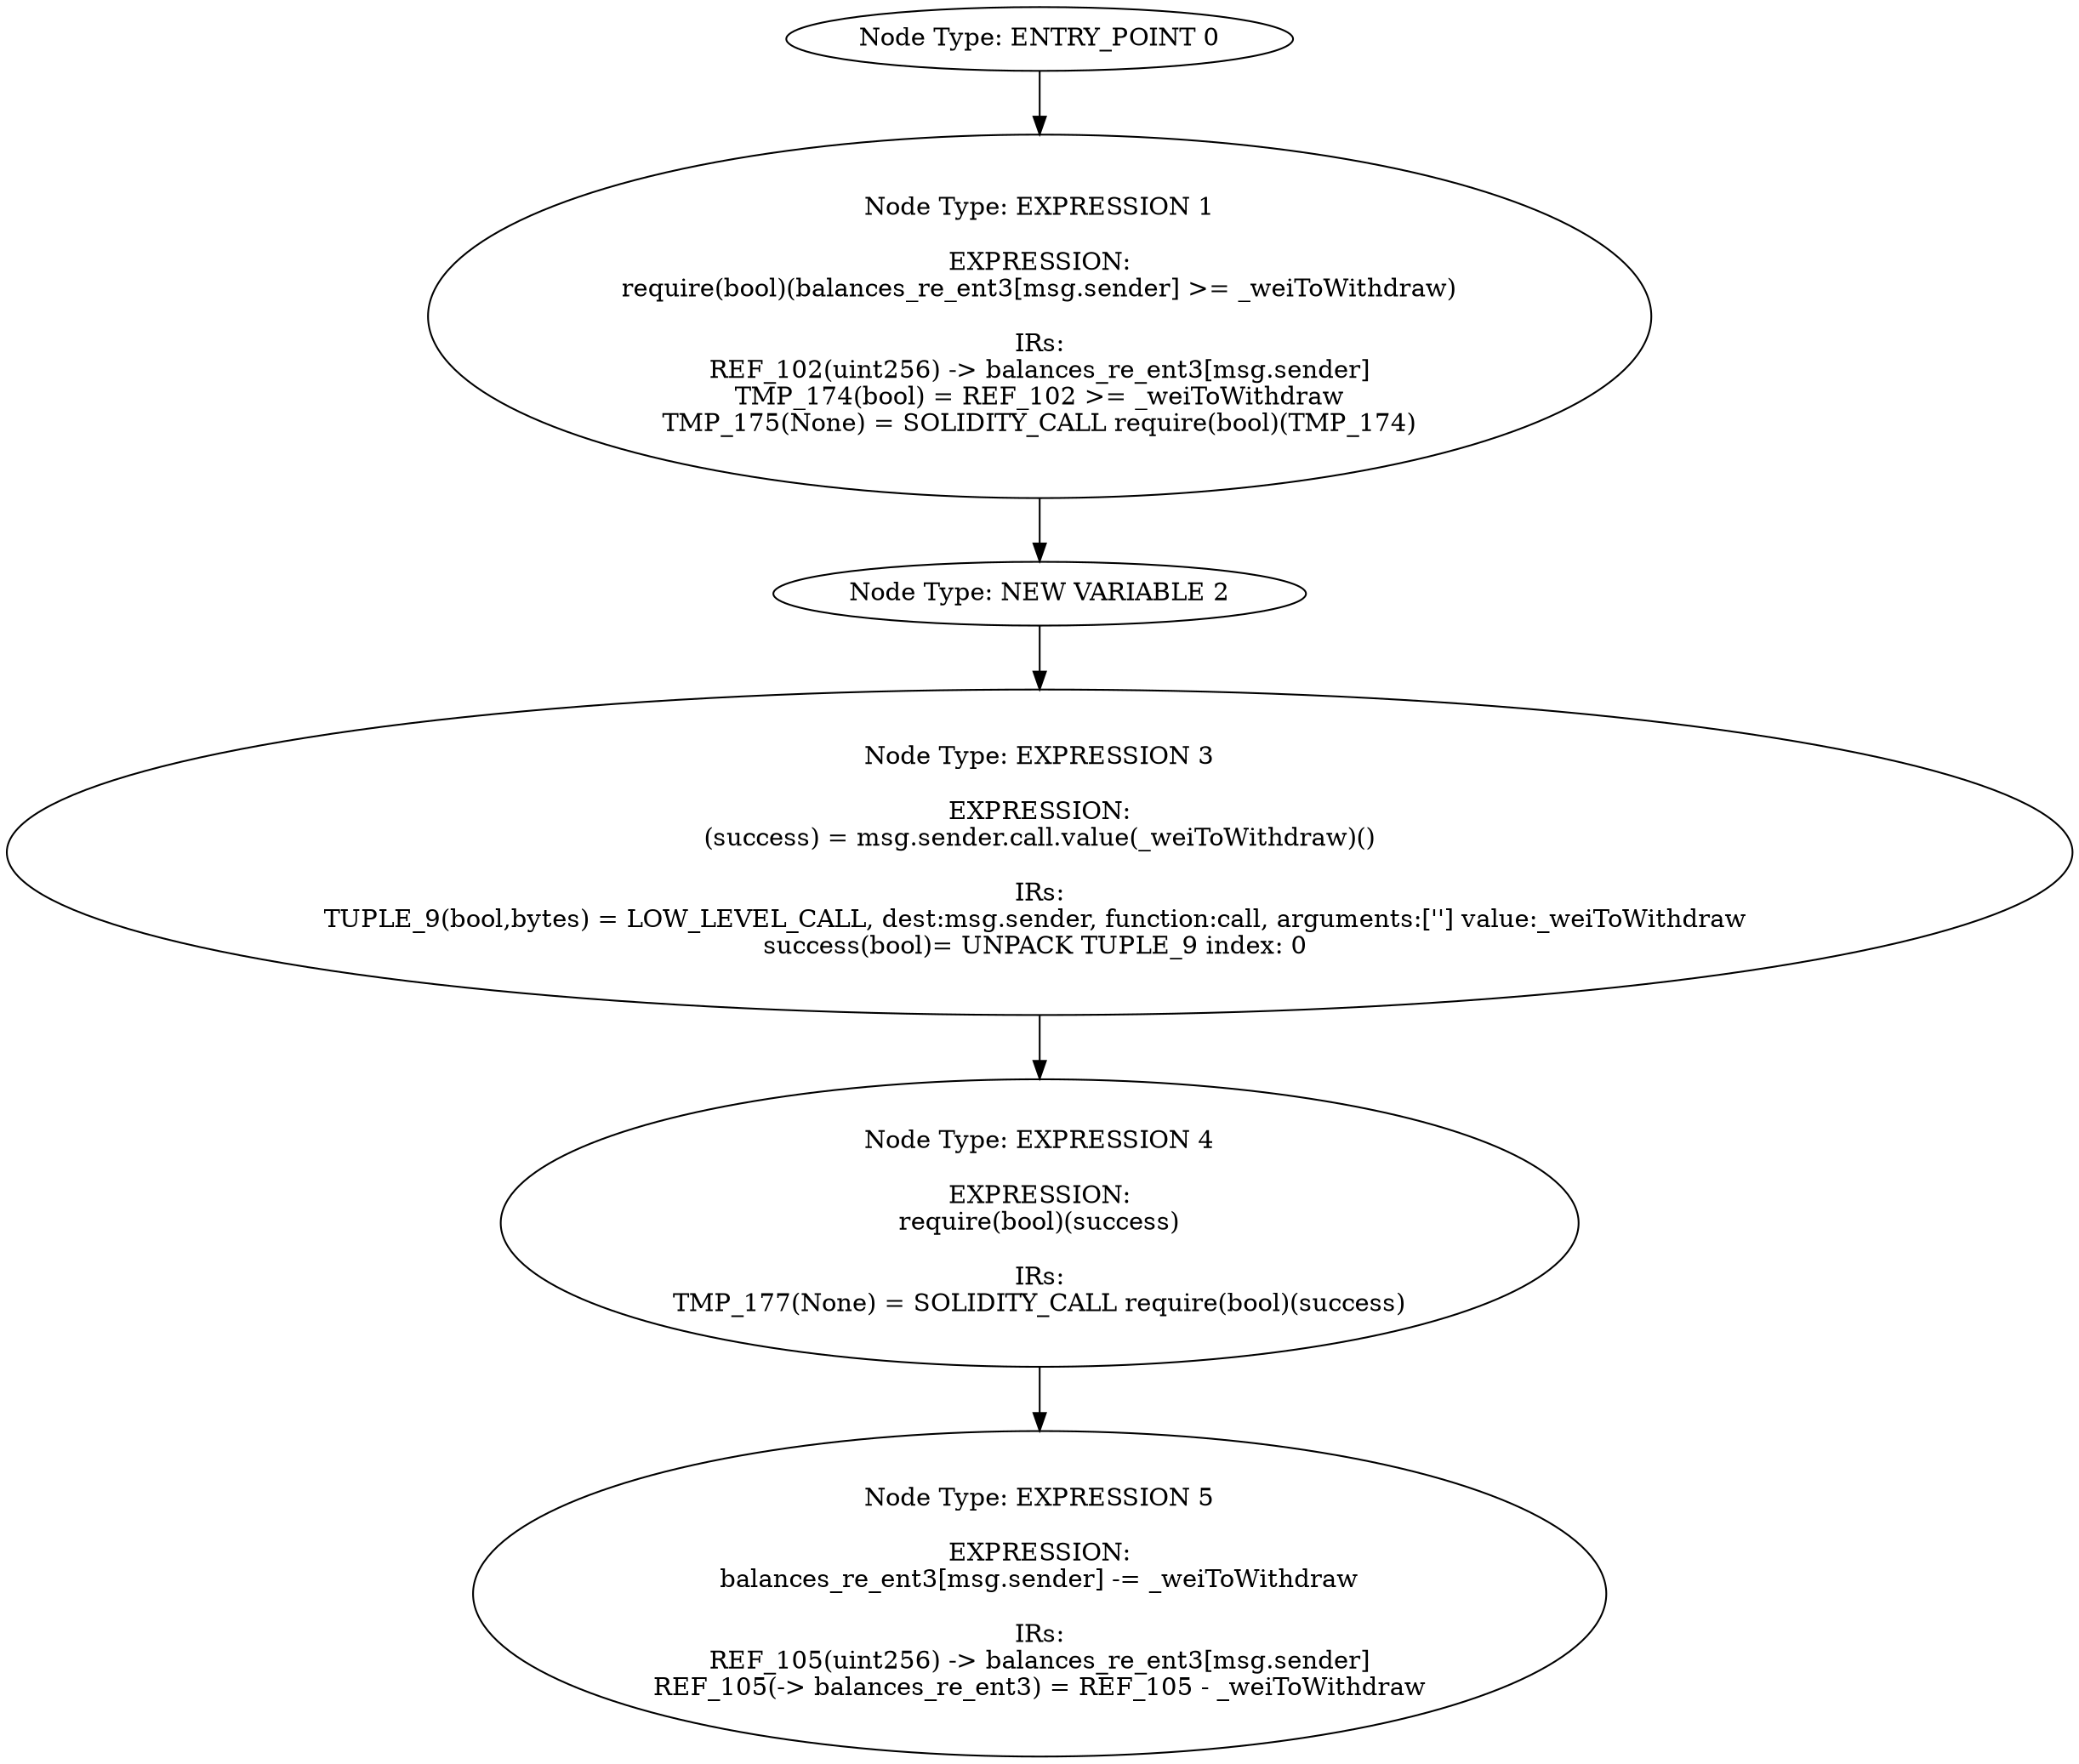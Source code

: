 digraph{
0[label="Node Type: ENTRY_POINT 0
"];
0->1;
1[label="Node Type: EXPRESSION 1

EXPRESSION:
require(bool)(balances_re_ent3[msg.sender] >= _weiToWithdraw)

IRs:
REF_102(uint256) -> balances_re_ent3[msg.sender]
TMP_174(bool) = REF_102 >= _weiToWithdraw
TMP_175(None) = SOLIDITY_CALL require(bool)(TMP_174)"];
1->2;
2[label="Node Type: NEW VARIABLE 2
"];
2->3;
3[label="Node Type: EXPRESSION 3

EXPRESSION:
(success) = msg.sender.call.value(_weiToWithdraw)()

IRs:
TUPLE_9(bool,bytes) = LOW_LEVEL_CALL, dest:msg.sender, function:call, arguments:[''] value:_weiToWithdraw 
success(bool)= UNPACK TUPLE_9 index: 0 "];
3->4;
4[label="Node Type: EXPRESSION 4

EXPRESSION:
require(bool)(success)

IRs:
TMP_177(None) = SOLIDITY_CALL require(bool)(success)"];
4->5;
5[label="Node Type: EXPRESSION 5

EXPRESSION:
balances_re_ent3[msg.sender] -= _weiToWithdraw

IRs:
REF_105(uint256) -> balances_re_ent3[msg.sender]
REF_105(-> balances_re_ent3) = REF_105 - _weiToWithdraw"];
}
